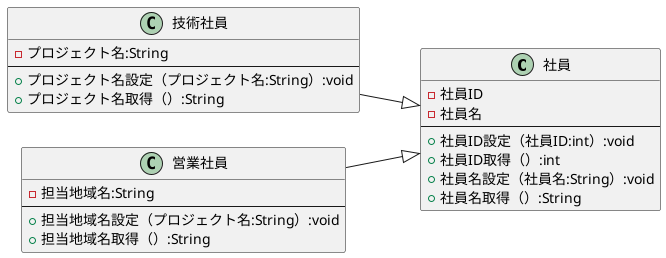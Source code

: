 @startuml
left to right direction
' 会員リストo-- 会員
' note right of 会員リスト
' 会員クラスがなくて成り立つ
' end note

' left to right direction
' パソコン"1" *-- ハードディスク
' note right of パソコン
' ハードディスクがないと成り立ちません。
' end note
' 会社 o-- 社員
' 社員 *-- 社員証

' left to right direction
' 注文<.. 注文管理
' note top of 注文管理
' 注文管理が注文のメソッドもしくは属性を呼び出している
' endnote

class 社員{
- 社員ID
- 社員名
---
+ 社員ID設定（社員ID:int）:void
+ 社員ID取得（）:int
+ 社員名設定（社員名:String）:void
+ 社員名取得（）:String
}
class 技術社員{
- プロジェクト名:String
---
+ プロジェクト名設定（プロジェクト名:String）:void
+ プロジェクト名取得（）:String
}
class 営業社員{
- 担当地域名:String
---
+ 担当地域名設定（プロジェクト名:String）:void
+ 担当地域名取得（）:String
}
' 社員<|--down- 技術社員
' 社員<|--down- 営業社員

技術社員 -down-|> 社員
営業社員 -down-|>社員

@enduml